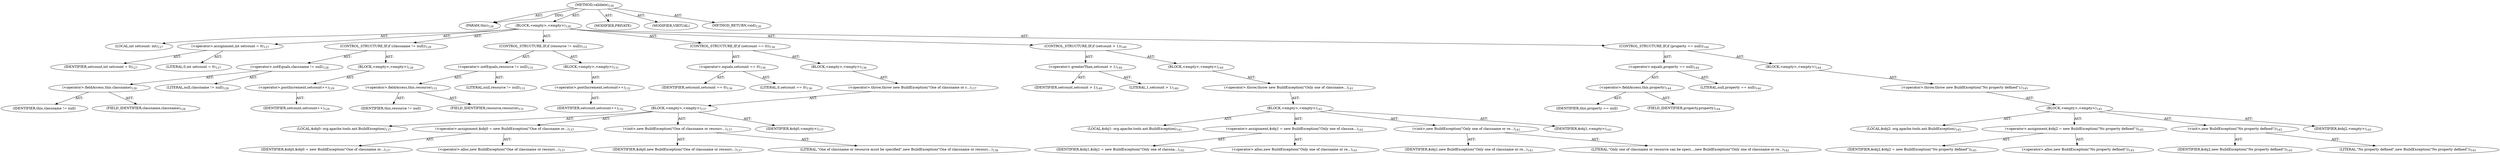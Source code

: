 digraph "validate" {  
"111669149698" [label = <(METHOD,validate)<SUB>126</SUB>> ]
"115964116999" [label = <(PARAM,this)<SUB>126</SUB>> ]
"25769803781" [label = <(BLOCK,&lt;empty&gt;,&lt;empty&gt;)<SUB>126</SUB>> ]
"94489280512" [label = <(LOCAL,int setcount: int)<SUB>127</SUB>> ]
"30064771088" [label = <(&lt;operator&gt;.assignment,int setcount = 0)<SUB>127</SUB>> ]
"68719476757" [label = <(IDENTIFIER,setcount,int setcount = 0)<SUB>127</SUB>> ]
"90194313218" [label = <(LITERAL,0,int setcount = 0)<SUB>127</SUB>> ]
"47244640259" [label = <(CONTROL_STRUCTURE,IF,if (classname != null))<SUB>128</SUB>> ]
"30064771089" [label = <(&lt;operator&gt;.notEquals,classname != null)<SUB>128</SUB>> ]
"30064771090" [label = <(&lt;operator&gt;.fieldAccess,this.classname)<SUB>128</SUB>> ]
"68719476758" [label = <(IDENTIFIER,this,classname != null)> ]
"55834574855" [label = <(FIELD_IDENTIFIER,classname,classname)<SUB>128</SUB>> ]
"90194313219" [label = <(LITERAL,null,classname != null)<SUB>128</SUB>> ]
"25769803782" [label = <(BLOCK,&lt;empty&gt;,&lt;empty&gt;)<SUB>128</SUB>> ]
"30064771091" [label = <(&lt;operator&gt;.postIncrement,setcount++)<SUB>129</SUB>> ]
"68719476759" [label = <(IDENTIFIER,setcount,setcount++)<SUB>129</SUB>> ]
"47244640260" [label = <(CONTROL_STRUCTURE,IF,if (resource != null))<SUB>131</SUB>> ]
"30064771092" [label = <(&lt;operator&gt;.notEquals,resource != null)<SUB>131</SUB>> ]
"30064771093" [label = <(&lt;operator&gt;.fieldAccess,this.resource)<SUB>131</SUB>> ]
"68719476760" [label = <(IDENTIFIER,this,resource != null)> ]
"55834574856" [label = <(FIELD_IDENTIFIER,resource,resource)<SUB>131</SUB>> ]
"90194313220" [label = <(LITERAL,null,resource != null)<SUB>131</SUB>> ]
"25769803783" [label = <(BLOCK,&lt;empty&gt;,&lt;empty&gt;)<SUB>131</SUB>> ]
"30064771094" [label = <(&lt;operator&gt;.postIncrement,setcount++)<SUB>132</SUB>> ]
"68719476761" [label = <(IDENTIFIER,setcount,setcount++)<SUB>132</SUB>> ]
"47244640261" [label = <(CONTROL_STRUCTURE,IF,if (setcount == 0))<SUB>136</SUB>> ]
"30064771095" [label = <(&lt;operator&gt;.equals,setcount == 0)<SUB>136</SUB>> ]
"68719476762" [label = <(IDENTIFIER,setcount,setcount == 0)<SUB>136</SUB>> ]
"90194313221" [label = <(LITERAL,0,setcount == 0)<SUB>136</SUB>> ]
"25769803784" [label = <(BLOCK,&lt;empty&gt;,&lt;empty&gt;)<SUB>136</SUB>> ]
"30064771096" [label = <(&lt;operator&gt;.throw,throw new BuildException(&quot;One of classname or r...)<SUB>137</SUB>> ]
"25769803785" [label = <(BLOCK,&lt;empty&gt;,&lt;empty&gt;)<SUB>137</SUB>> ]
"94489280513" [label = <(LOCAL,$obj0: org.apache.tools.ant.BuildException)<SUB>137</SUB>> ]
"30064771097" [label = <(&lt;operator&gt;.assignment,$obj0 = new BuildException(&quot;One of classname or...)<SUB>137</SUB>> ]
"68719476763" [label = <(IDENTIFIER,$obj0,$obj0 = new BuildException(&quot;One of classname or...)<SUB>137</SUB>> ]
"30064771098" [label = <(&lt;operator&gt;.alloc,new BuildException(&quot;One of classname or resourc...)<SUB>137</SUB>> ]
"30064771099" [label = <(&lt;init&gt;,new BuildException(&quot;One of classname or resourc...)<SUB>137</SUB>> ]
"68719476764" [label = <(IDENTIFIER,$obj0,new BuildException(&quot;One of classname or resourc...)<SUB>137</SUB>> ]
"90194313222" [label = <(LITERAL,&quot;One of classname or resource must be specified&quot;,new BuildException(&quot;One of classname or resourc...)<SUB>138</SUB>> ]
"68719476765" [label = <(IDENTIFIER,$obj0,&lt;empty&gt;)<SUB>137</SUB>> ]
"47244640262" [label = <(CONTROL_STRUCTURE,IF,if (setcount &gt; 1))<SUB>140</SUB>> ]
"30064771100" [label = <(&lt;operator&gt;.greaterThan,setcount &gt; 1)<SUB>140</SUB>> ]
"68719476766" [label = <(IDENTIFIER,setcount,setcount &gt; 1)<SUB>140</SUB>> ]
"90194313223" [label = <(LITERAL,1,setcount &gt; 1)<SUB>140</SUB>> ]
"25769803786" [label = <(BLOCK,&lt;empty&gt;,&lt;empty&gt;)<SUB>140</SUB>> ]
"30064771101" [label = <(&lt;operator&gt;.throw,throw new BuildException(&quot;Only one of classname...)<SUB>141</SUB>> ]
"25769803787" [label = <(BLOCK,&lt;empty&gt;,&lt;empty&gt;)<SUB>141</SUB>> ]
"94489280514" [label = <(LOCAL,$obj1: org.apache.tools.ant.BuildException)<SUB>141</SUB>> ]
"30064771102" [label = <(&lt;operator&gt;.assignment,$obj1 = new BuildException(&quot;Only one of classna...)<SUB>141</SUB>> ]
"68719476767" [label = <(IDENTIFIER,$obj1,$obj1 = new BuildException(&quot;Only one of classna...)<SUB>141</SUB>> ]
"30064771103" [label = <(&lt;operator&gt;.alloc,new BuildException(&quot;Only one of classname or re...)<SUB>141</SUB>> ]
"30064771104" [label = <(&lt;init&gt;,new BuildException(&quot;Only one of classname or re...)<SUB>141</SUB>> ]
"68719476768" [label = <(IDENTIFIER,$obj1,new BuildException(&quot;Only one of classname or re...)<SUB>141</SUB>> ]
"90194313224" [label = <(LITERAL,&quot;Only one of classname or resource can be speci...,new BuildException(&quot;Only one of classname or re...)<SUB>142</SUB>> ]
"68719476769" [label = <(IDENTIFIER,$obj1,&lt;empty&gt;)<SUB>141</SUB>> ]
"47244640263" [label = <(CONTROL_STRUCTURE,IF,if (property == null))<SUB>144</SUB>> ]
"30064771105" [label = <(&lt;operator&gt;.equals,property == null)<SUB>144</SUB>> ]
"30064771106" [label = <(&lt;operator&gt;.fieldAccess,this.property)<SUB>144</SUB>> ]
"68719476770" [label = <(IDENTIFIER,this,property == null)> ]
"55834574857" [label = <(FIELD_IDENTIFIER,property,property)<SUB>144</SUB>> ]
"90194313225" [label = <(LITERAL,null,property == null)<SUB>144</SUB>> ]
"25769803788" [label = <(BLOCK,&lt;empty&gt;,&lt;empty&gt;)<SUB>144</SUB>> ]
"30064771107" [label = <(&lt;operator&gt;.throw,throw new BuildException(&quot;No property defined&quot;);)<SUB>145</SUB>> ]
"25769803789" [label = <(BLOCK,&lt;empty&gt;,&lt;empty&gt;)<SUB>145</SUB>> ]
"94489280515" [label = <(LOCAL,$obj2: org.apache.tools.ant.BuildException)<SUB>145</SUB>> ]
"30064771108" [label = <(&lt;operator&gt;.assignment,$obj2 = new BuildException(&quot;No property defined&quot;))<SUB>145</SUB>> ]
"68719476771" [label = <(IDENTIFIER,$obj2,$obj2 = new BuildException(&quot;No property defined&quot;))<SUB>145</SUB>> ]
"30064771109" [label = <(&lt;operator&gt;.alloc,new BuildException(&quot;No property defined&quot;))<SUB>145</SUB>> ]
"30064771110" [label = <(&lt;init&gt;,new BuildException(&quot;No property defined&quot;))<SUB>145</SUB>> ]
"68719476772" [label = <(IDENTIFIER,$obj2,new BuildException(&quot;No property defined&quot;))<SUB>145</SUB>> ]
"90194313226" [label = <(LITERAL,&quot;No property defined&quot;,new BuildException(&quot;No property defined&quot;))<SUB>145</SUB>> ]
"68719476773" [label = <(IDENTIFIER,$obj2,&lt;empty&gt;)<SUB>145</SUB>> ]
"133143986184" [label = <(MODIFIER,PRIVATE)> ]
"133143986185" [label = <(MODIFIER,VIRTUAL)> ]
"128849018882" [label = <(METHOD_RETURN,void)<SUB>126</SUB>> ]
  "111669149698" -> "115964116999"  [ label = "AST: "] 
  "111669149698" -> "25769803781"  [ label = "AST: "] 
  "111669149698" -> "133143986184"  [ label = "AST: "] 
  "111669149698" -> "133143986185"  [ label = "AST: "] 
  "111669149698" -> "128849018882"  [ label = "AST: "] 
  "25769803781" -> "94489280512"  [ label = "AST: "] 
  "25769803781" -> "30064771088"  [ label = "AST: "] 
  "25769803781" -> "47244640259"  [ label = "AST: "] 
  "25769803781" -> "47244640260"  [ label = "AST: "] 
  "25769803781" -> "47244640261"  [ label = "AST: "] 
  "25769803781" -> "47244640262"  [ label = "AST: "] 
  "25769803781" -> "47244640263"  [ label = "AST: "] 
  "30064771088" -> "68719476757"  [ label = "AST: "] 
  "30064771088" -> "90194313218"  [ label = "AST: "] 
  "47244640259" -> "30064771089"  [ label = "AST: "] 
  "47244640259" -> "25769803782"  [ label = "AST: "] 
  "30064771089" -> "30064771090"  [ label = "AST: "] 
  "30064771089" -> "90194313219"  [ label = "AST: "] 
  "30064771090" -> "68719476758"  [ label = "AST: "] 
  "30064771090" -> "55834574855"  [ label = "AST: "] 
  "25769803782" -> "30064771091"  [ label = "AST: "] 
  "30064771091" -> "68719476759"  [ label = "AST: "] 
  "47244640260" -> "30064771092"  [ label = "AST: "] 
  "47244640260" -> "25769803783"  [ label = "AST: "] 
  "30064771092" -> "30064771093"  [ label = "AST: "] 
  "30064771092" -> "90194313220"  [ label = "AST: "] 
  "30064771093" -> "68719476760"  [ label = "AST: "] 
  "30064771093" -> "55834574856"  [ label = "AST: "] 
  "25769803783" -> "30064771094"  [ label = "AST: "] 
  "30064771094" -> "68719476761"  [ label = "AST: "] 
  "47244640261" -> "30064771095"  [ label = "AST: "] 
  "47244640261" -> "25769803784"  [ label = "AST: "] 
  "30064771095" -> "68719476762"  [ label = "AST: "] 
  "30064771095" -> "90194313221"  [ label = "AST: "] 
  "25769803784" -> "30064771096"  [ label = "AST: "] 
  "30064771096" -> "25769803785"  [ label = "AST: "] 
  "25769803785" -> "94489280513"  [ label = "AST: "] 
  "25769803785" -> "30064771097"  [ label = "AST: "] 
  "25769803785" -> "30064771099"  [ label = "AST: "] 
  "25769803785" -> "68719476765"  [ label = "AST: "] 
  "30064771097" -> "68719476763"  [ label = "AST: "] 
  "30064771097" -> "30064771098"  [ label = "AST: "] 
  "30064771099" -> "68719476764"  [ label = "AST: "] 
  "30064771099" -> "90194313222"  [ label = "AST: "] 
  "47244640262" -> "30064771100"  [ label = "AST: "] 
  "47244640262" -> "25769803786"  [ label = "AST: "] 
  "30064771100" -> "68719476766"  [ label = "AST: "] 
  "30064771100" -> "90194313223"  [ label = "AST: "] 
  "25769803786" -> "30064771101"  [ label = "AST: "] 
  "30064771101" -> "25769803787"  [ label = "AST: "] 
  "25769803787" -> "94489280514"  [ label = "AST: "] 
  "25769803787" -> "30064771102"  [ label = "AST: "] 
  "25769803787" -> "30064771104"  [ label = "AST: "] 
  "25769803787" -> "68719476769"  [ label = "AST: "] 
  "30064771102" -> "68719476767"  [ label = "AST: "] 
  "30064771102" -> "30064771103"  [ label = "AST: "] 
  "30064771104" -> "68719476768"  [ label = "AST: "] 
  "30064771104" -> "90194313224"  [ label = "AST: "] 
  "47244640263" -> "30064771105"  [ label = "AST: "] 
  "47244640263" -> "25769803788"  [ label = "AST: "] 
  "30064771105" -> "30064771106"  [ label = "AST: "] 
  "30064771105" -> "90194313225"  [ label = "AST: "] 
  "30064771106" -> "68719476770"  [ label = "AST: "] 
  "30064771106" -> "55834574857"  [ label = "AST: "] 
  "25769803788" -> "30064771107"  [ label = "AST: "] 
  "30064771107" -> "25769803789"  [ label = "AST: "] 
  "25769803789" -> "94489280515"  [ label = "AST: "] 
  "25769803789" -> "30064771108"  [ label = "AST: "] 
  "25769803789" -> "30064771110"  [ label = "AST: "] 
  "25769803789" -> "68719476773"  [ label = "AST: "] 
  "30064771108" -> "68719476771"  [ label = "AST: "] 
  "30064771108" -> "30064771109"  [ label = "AST: "] 
  "30064771110" -> "68719476772"  [ label = "AST: "] 
  "30064771110" -> "90194313226"  [ label = "AST: "] 
  "111669149698" -> "115964116999"  [ label = "DDG: "] 
}
